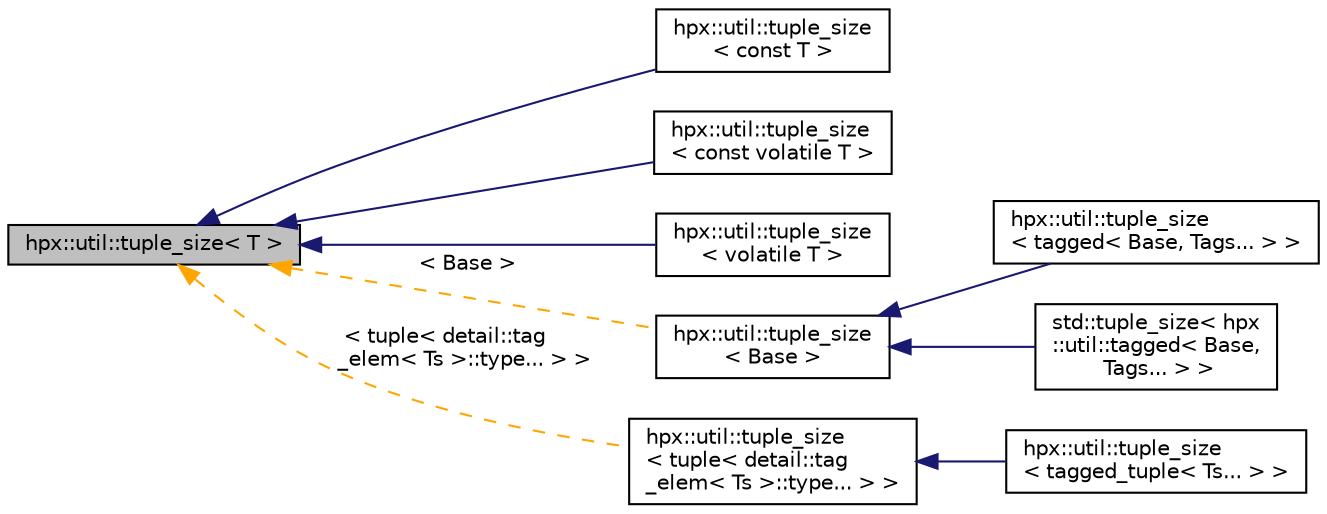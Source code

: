 digraph "hpx::util::tuple_size&lt; T &gt;"
{
  edge [fontname="Helvetica",fontsize="10",labelfontname="Helvetica",labelfontsize="10"];
  node [fontname="Helvetica",fontsize="10",shape=record];
  rankdir="LR";
  Node0 [label="hpx::util::tuple_size\< T \>",height=0.2,width=0.4,color="black", fillcolor="grey75", style="filled", fontcolor="black"];
  Node0 -> Node1 [dir="back",color="midnightblue",fontsize="10",style="solid",fontname="Helvetica"];
  Node1 [label="hpx::util::tuple_size\l\< const T \>",height=0.2,width=0.4,color="black", fillcolor="white", style="filled",URL="$db/d65/structhpx_1_1util_1_1tuple__size_3_01const_01_t_01_4.html"];
  Node0 -> Node2 [dir="back",color="midnightblue",fontsize="10",style="solid",fontname="Helvetica"];
  Node2 [label="hpx::util::tuple_size\l\< const volatile T \>",height=0.2,width=0.4,color="black", fillcolor="white", style="filled",URL="$d0/d3e/structhpx_1_1util_1_1tuple__size_3_01const_01volatile_01_t_01_4.html"];
  Node0 -> Node3 [dir="back",color="midnightblue",fontsize="10",style="solid",fontname="Helvetica"];
  Node3 [label="hpx::util::tuple_size\l\< volatile T \>",height=0.2,width=0.4,color="black", fillcolor="white", style="filled",URL="$d9/d2e/structhpx_1_1util_1_1tuple__size_3_01volatile_01_t_01_4.html"];
  Node0 -> Node4 [dir="back",color="orange",fontsize="10",style="dashed",label=" \< Base \>" ,fontname="Helvetica"];
  Node4 [label="hpx::util::tuple_size\l\< Base \>",height=0.2,width=0.4,color="black", fillcolor="white", style="filled",URL="$d6/d0b/structhpx_1_1util_1_1tuple__size.html"];
  Node4 -> Node5 [dir="back",color="midnightblue",fontsize="10",style="solid",fontname="Helvetica"];
  Node5 [label="hpx::util::tuple_size\l\< tagged\< Base, Tags... \> \>",height=0.2,width=0.4,color="black", fillcolor="white", style="filled",URL="$dd/dbe/structhpx_1_1util_1_1tuple__size_3_01tagged_3_01_base_00_01_tags_8_8_8_01_4_01_4.html"];
  Node4 -> Node6 [dir="back",color="midnightblue",fontsize="10",style="solid",fontname="Helvetica"];
  Node6 [label="std::tuple_size\< hpx\l::util::tagged\< Base,\l Tags... \> \>",height=0.2,width=0.4,color="black", fillcolor="white", style="filled",URL="$d1/dcb/structstd_1_1tuple__size_3_01hpx_1_1util_1_1tagged_3_01_base_00_01_tags_8_8_8_01_4_01_4.html"];
  Node0 -> Node7 [dir="back",color="orange",fontsize="10",style="dashed",label=" \< tuple\< detail::tag\l_elem\< Ts \>::type... \> \>" ,fontname="Helvetica"];
  Node7 [label="hpx::util::tuple_size\l\< tuple\< detail::tag\l_elem\< Ts \>::type... \> \>",height=0.2,width=0.4,color="black", fillcolor="white", style="filled",URL="$d6/d0b/structhpx_1_1util_1_1tuple__size.html"];
  Node7 -> Node8 [dir="back",color="midnightblue",fontsize="10",style="solid",fontname="Helvetica"];
  Node8 [label="hpx::util::tuple_size\l\< tagged_tuple\< Ts... \> \>",height=0.2,width=0.4,color="black", fillcolor="white", style="filled",URL="$df/d92/structhpx_1_1util_1_1tuple__size_3_01tagged__tuple_3_01_ts_8_8_8_01_4_01_4.html"];
}
